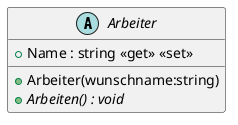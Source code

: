 @startuml
abstract class Arbeiter {
    + Name : string <<get>> <<set>>
    + Arbeiter(wunschname:string)
    + {abstract} Arbeiten() : void
}
@enduml

